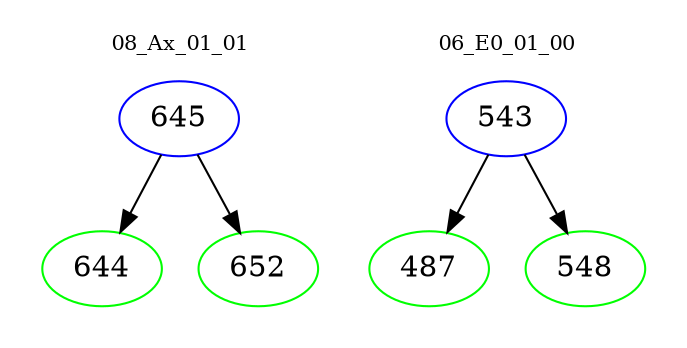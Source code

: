 digraph{
subgraph cluster_0 {
color = white
label = "08_Ax_01_01";
fontsize=10;
T0_645 [label="645", color="blue"]
T0_645 -> T0_644 [color="black"]
T0_644 [label="644", color="green"]
T0_645 -> T0_652 [color="black"]
T0_652 [label="652", color="green"]
}
subgraph cluster_1 {
color = white
label = "06_E0_01_00";
fontsize=10;
T1_543 [label="543", color="blue"]
T1_543 -> T1_487 [color="black"]
T1_487 [label="487", color="green"]
T1_543 -> T1_548 [color="black"]
T1_548 [label="548", color="green"]
}
}
